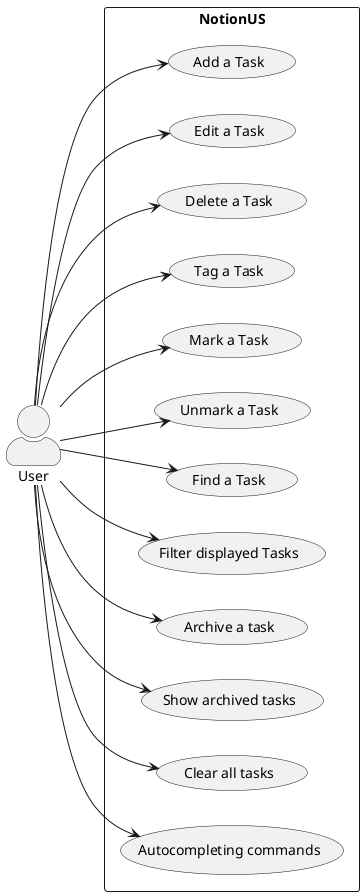 @startuml
left to right direction
skinparam actorStyle awesome
actor "User" as user
rectangle NotionUS {
  usecase "Add a Task" as UC1
  usecase "Edit a Task" as UC2
  usecase "Delete a Task" as UC3
  usecase "Tag a Task" as UC4
  usecase "Mark a Task" as UC5
  usecase "Unmark a Task" as UC6
  usecase "Find a Task" as UC7
  usecase "Filter displayed Tasks" as UC8
  usecase "Archive a task" as UC9
  usecase "Show archived tasks" as UC10
  usecase "Clear all tasks" as UC11
  usecase "Autocompleting commands" as UC12
}
user --> UC1
user --> UC2
user --> UC3
user --> UC4
user --> UC5
user --> UC6
user --> UC7
user --> UC8
user --> UC9
user --> UC10
user --> UC11
user --> UC12
@enduml
